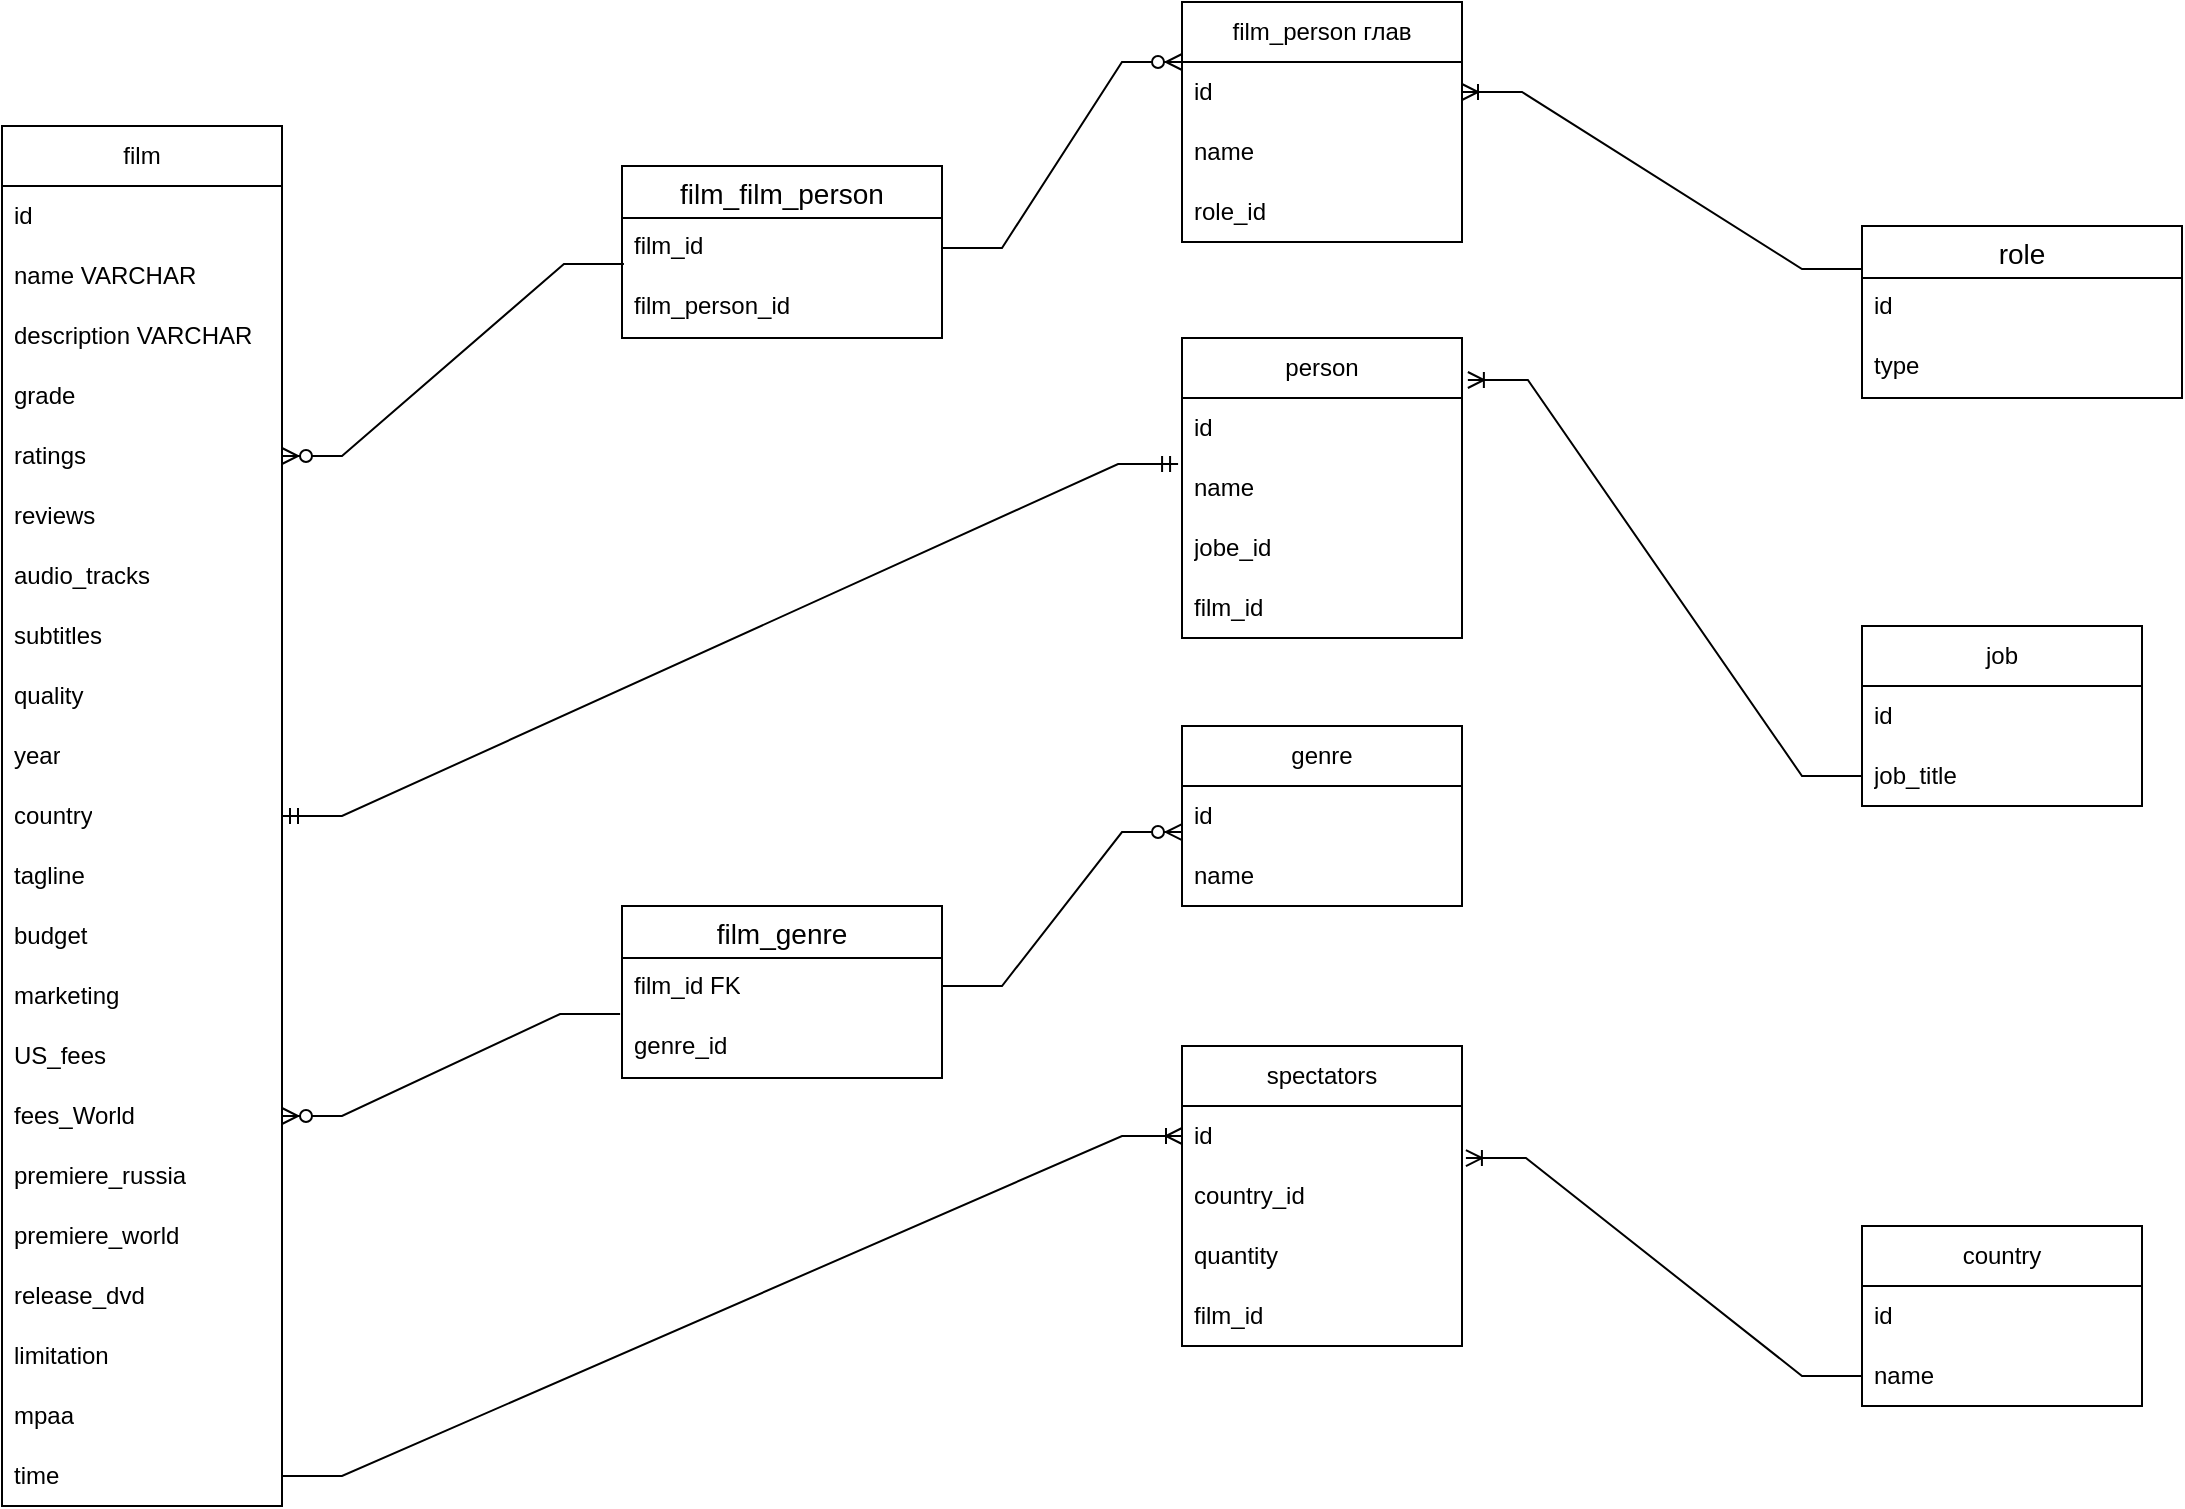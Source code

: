 <mxfile version="21.0.6" type="device"><diagram id="C5RBs43oDa-KdzZeNtuy" name="Page-1"><mxGraphModel dx="664" dy="769" grid="1" gridSize="10" guides="1" tooltips="1" connect="1" arrows="1" fold="1" page="1" pageScale="1" pageWidth="827" pageHeight="1169" math="0" shadow="0"><root><mxCell id="WIyWlLk6GJQsqaUBKTNV-0"/><mxCell id="WIyWlLk6GJQsqaUBKTNV-1" parent="WIyWlLk6GJQsqaUBKTNV-0"/><mxCell id="C6LPRwaLIZwMEpCzqqFH-5" value="film" style="swimlane;fontStyle=0;childLayout=stackLayout;horizontal=1;startSize=30;horizontalStack=0;resizeParent=1;resizeParentMax=0;resizeLast=0;collapsible=1;marginBottom=0;whiteSpace=wrap;html=1;" parent="WIyWlLk6GJQsqaUBKTNV-1" vertex="1"><mxGeometry x="30" y="90" width="140" height="690" as="geometry"/></mxCell><mxCell id="C6LPRwaLIZwMEpCzqqFH-6" value="id" style="text;strokeColor=none;fillColor=none;align=left;verticalAlign=middle;spacingLeft=4;spacingRight=4;overflow=hidden;points=[[0,0.5],[1,0.5]];portConstraint=eastwest;rotatable=0;whiteSpace=wrap;html=1;" parent="C6LPRwaLIZwMEpCzqqFH-5" vertex="1"><mxGeometry y="30" width="140" height="30" as="geometry"/></mxCell><mxCell id="C6LPRwaLIZwMEpCzqqFH-7" value="name&amp;nbsp;VARCHAR" style="text;strokeColor=none;fillColor=none;align=left;verticalAlign=middle;spacingLeft=4;spacingRight=4;overflow=hidden;points=[[0,0.5],[1,0.5]];portConstraint=eastwest;rotatable=0;whiteSpace=wrap;html=1;" parent="C6LPRwaLIZwMEpCzqqFH-5" vertex="1"><mxGeometry y="60" width="140" height="30" as="geometry"/></mxCell><mxCell id="C6LPRwaLIZwMEpCzqqFH-8" value="description VARCHAR" style="text;strokeColor=none;fillColor=none;align=left;verticalAlign=middle;spacingLeft=4;spacingRight=4;overflow=hidden;points=[[0,0.5],[1,0.5]];portConstraint=eastwest;rotatable=0;whiteSpace=wrap;html=1;" parent="C6LPRwaLIZwMEpCzqqFH-5" vertex="1"><mxGeometry y="90" width="140" height="30" as="geometry"/></mxCell><mxCell id="C6LPRwaLIZwMEpCzqqFH-21" value="grade" style="text;strokeColor=none;fillColor=none;align=left;verticalAlign=middle;spacingLeft=4;spacingRight=4;overflow=hidden;points=[[0,0.5],[1,0.5]];portConstraint=eastwest;rotatable=0;whiteSpace=wrap;html=1;" parent="C6LPRwaLIZwMEpCzqqFH-5" vertex="1"><mxGeometry y="120" width="140" height="30" as="geometry"/></mxCell><mxCell id="oGWtcO4WPjWQ04XYRp6k-0" value="ratings" style="text;strokeColor=none;fillColor=none;align=left;verticalAlign=middle;spacingLeft=4;spacingRight=4;overflow=hidden;points=[[0,0.5],[1,0.5]];portConstraint=eastwest;rotatable=0;whiteSpace=wrap;html=1;" parent="C6LPRwaLIZwMEpCzqqFH-5" vertex="1"><mxGeometry y="150" width="140" height="30" as="geometry"/></mxCell><mxCell id="C6LPRwaLIZwMEpCzqqFH-24" value="reviews" style="text;strokeColor=none;fillColor=none;align=left;verticalAlign=middle;spacingLeft=4;spacingRight=4;overflow=hidden;points=[[0,0.5],[1,0.5]];portConstraint=eastwest;rotatable=0;whiteSpace=wrap;html=1;" parent="C6LPRwaLIZwMEpCzqqFH-5" vertex="1"><mxGeometry y="180" width="140" height="30" as="geometry"/></mxCell><mxCell id="oGWtcO4WPjWQ04XYRp6k-1" value="audio_tracks" style="text;strokeColor=none;fillColor=none;align=left;verticalAlign=middle;spacingLeft=4;spacingRight=4;overflow=hidden;points=[[0,0.5],[1,0.5]];portConstraint=eastwest;rotatable=0;whiteSpace=wrap;html=1;" parent="C6LPRwaLIZwMEpCzqqFH-5" vertex="1"><mxGeometry y="210" width="140" height="30" as="geometry"/></mxCell><mxCell id="C6LPRwaLIZwMEpCzqqFH-27" value="subtitles" style="text;strokeColor=none;fillColor=none;align=left;verticalAlign=middle;spacingLeft=4;spacingRight=4;overflow=hidden;points=[[0,0.5],[1,0.5]];portConstraint=eastwest;rotatable=0;whiteSpace=wrap;html=1;" parent="C6LPRwaLIZwMEpCzqqFH-5" vertex="1"><mxGeometry y="240" width="140" height="30" as="geometry"/></mxCell><mxCell id="C6LPRwaLIZwMEpCzqqFH-35" value="quality" style="text;strokeColor=none;fillColor=none;align=left;verticalAlign=middle;spacingLeft=4;spacingRight=4;overflow=hidden;points=[[0,0.5],[1,0.5]];portConstraint=eastwest;rotatable=0;whiteSpace=wrap;html=1;" parent="C6LPRwaLIZwMEpCzqqFH-5" vertex="1"><mxGeometry y="270" width="140" height="30" as="geometry"/></mxCell><mxCell id="C6LPRwaLIZwMEpCzqqFH-36" value="year" style="text;strokeColor=none;fillColor=none;align=left;verticalAlign=middle;spacingLeft=4;spacingRight=4;overflow=hidden;points=[[0,0.5],[1,0.5]];portConstraint=eastwest;rotatable=0;whiteSpace=wrap;html=1;" parent="C6LPRwaLIZwMEpCzqqFH-5" vertex="1"><mxGeometry y="300" width="140" height="30" as="geometry"/></mxCell><mxCell id="C6LPRwaLIZwMEpCzqqFH-37" value="country" style="text;strokeColor=none;fillColor=none;align=left;verticalAlign=middle;spacingLeft=4;spacingRight=4;overflow=hidden;points=[[0,0.5],[1,0.5]];portConstraint=eastwest;rotatable=0;whiteSpace=wrap;html=1;" parent="C6LPRwaLIZwMEpCzqqFH-5" vertex="1"><mxGeometry y="330" width="140" height="30" as="geometry"/></mxCell><mxCell id="C6LPRwaLIZwMEpCzqqFH-38" value="tagline" style="text;strokeColor=none;fillColor=none;align=left;verticalAlign=middle;spacingLeft=4;spacingRight=4;overflow=hidden;points=[[0,0.5],[1,0.5]];portConstraint=eastwest;rotatable=0;whiteSpace=wrap;html=1;" parent="C6LPRwaLIZwMEpCzqqFH-5" vertex="1"><mxGeometry y="360" width="140" height="30" as="geometry"/></mxCell><mxCell id="C6LPRwaLIZwMEpCzqqFH-40" value="budget" style="text;strokeColor=none;fillColor=none;align=left;verticalAlign=middle;spacingLeft=4;spacingRight=4;overflow=hidden;points=[[0,0.5],[1,0.5]];portConstraint=eastwest;rotatable=0;whiteSpace=wrap;html=1;" parent="C6LPRwaLIZwMEpCzqqFH-5" vertex="1"><mxGeometry y="390" width="140" height="30" as="geometry"/></mxCell><mxCell id="C6LPRwaLIZwMEpCzqqFH-41" value="marketing" style="text;strokeColor=none;fillColor=none;align=left;verticalAlign=middle;spacingLeft=4;spacingRight=4;overflow=hidden;points=[[0,0.5],[1,0.5]];portConstraint=eastwest;rotatable=0;whiteSpace=wrap;html=1;" parent="C6LPRwaLIZwMEpCzqqFH-5" vertex="1"><mxGeometry y="420" width="140" height="30" as="geometry"/></mxCell><mxCell id="C6LPRwaLIZwMEpCzqqFH-42" value="US_fees" style="text;strokeColor=none;fillColor=none;align=left;verticalAlign=middle;spacingLeft=4;spacingRight=4;overflow=hidden;points=[[0,0.5],[1,0.5]];portConstraint=eastwest;rotatable=0;whiteSpace=wrap;html=1;" parent="C6LPRwaLIZwMEpCzqqFH-5" vertex="1"><mxGeometry y="450" width="140" height="30" as="geometry"/></mxCell><mxCell id="C6LPRwaLIZwMEpCzqqFH-44" value="fees_World" style="text;strokeColor=none;fillColor=none;align=left;verticalAlign=middle;spacingLeft=4;spacingRight=4;overflow=hidden;points=[[0,0.5],[1,0.5]];portConstraint=eastwest;rotatable=0;whiteSpace=wrap;html=1;" parent="C6LPRwaLIZwMEpCzqqFH-5" vertex="1"><mxGeometry y="480" width="140" height="30" as="geometry"/></mxCell><mxCell id="C6LPRwaLIZwMEpCzqqFH-110" value="premiere_russia" style="text;strokeColor=none;fillColor=none;align=left;verticalAlign=middle;spacingLeft=4;spacingRight=4;overflow=hidden;points=[[0,0.5],[1,0.5]];portConstraint=eastwest;rotatable=0;whiteSpace=wrap;html=1;" parent="C6LPRwaLIZwMEpCzqqFH-5" vertex="1"><mxGeometry y="510" width="140" height="30" as="geometry"/></mxCell><mxCell id="C6LPRwaLIZwMEpCzqqFH-111" value="premiere_world" style="text;strokeColor=none;fillColor=none;align=left;verticalAlign=middle;spacingLeft=4;spacingRight=4;overflow=hidden;points=[[0,0.5],[1,0.5]];portConstraint=eastwest;rotatable=0;whiteSpace=wrap;html=1;" parent="C6LPRwaLIZwMEpCzqqFH-5" vertex="1"><mxGeometry y="540" width="140" height="30" as="geometry"/></mxCell><mxCell id="C6LPRwaLIZwMEpCzqqFH-112" value="release_dvd" style="text;strokeColor=none;fillColor=none;align=left;verticalAlign=middle;spacingLeft=4;spacingRight=4;overflow=hidden;points=[[0,0.5],[1,0.5]];portConstraint=eastwest;rotatable=0;whiteSpace=wrap;html=1;" parent="C6LPRwaLIZwMEpCzqqFH-5" vertex="1"><mxGeometry y="570" width="140" height="30" as="geometry"/></mxCell><mxCell id="C6LPRwaLIZwMEpCzqqFH-106" value="limitation" style="text;strokeColor=none;fillColor=none;align=left;verticalAlign=middle;spacingLeft=4;spacingRight=4;overflow=hidden;points=[[0,0.5],[1,0.5]];portConstraint=eastwest;rotatable=0;whiteSpace=wrap;html=1;" parent="C6LPRwaLIZwMEpCzqqFH-5" vertex="1"><mxGeometry y="600" width="140" height="30" as="geometry"/></mxCell><mxCell id="XQ3z4-KCLDXHB4IU5xwX-8" value="mpaa" style="text;strokeColor=none;fillColor=none;align=left;verticalAlign=middle;spacingLeft=4;spacingRight=4;overflow=hidden;points=[[0,0.5],[1,0.5]];portConstraint=eastwest;rotatable=0;whiteSpace=wrap;html=1;" parent="C6LPRwaLIZwMEpCzqqFH-5" vertex="1"><mxGeometry y="630" width="140" height="30" as="geometry"/></mxCell><mxCell id="C6LPRwaLIZwMEpCzqqFH-45" value="time" style="text;strokeColor=none;fillColor=none;align=left;verticalAlign=middle;spacingLeft=4;spacingRight=4;overflow=hidden;points=[[0,0.5],[1,0.5]];portConstraint=eastwest;rotatable=0;whiteSpace=wrap;html=1;" parent="C6LPRwaLIZwMEpCzqqFH-5" vertex="1"><mxGeometry y="660" width="140" height="30" as="geometry"/></mxCell><mxCell id="C6LPRwaLIZwMEpCzqqFH-9" value="job" style="swimlane;fontStyle=0;childLayout=stackLayout;horizontal=1;startSize=30;horizontalStack=0;resizeParent=1;resizeParentMax=0;resizeLast=0;collapsible=1;marginBottom=0;whiteSpace=wrap;html=1;" parent="WIyWlLk6GJQsqaUBKTNV-1" vertex="1"><mxGeometry x="960" y="340" width="140" height="90" as="geometry"/></mxCell><mxCell id="C6LPRwaLIZwMEpCzqqFH-10" value="id" style="text;strokeColor=none;fillColor=none;align=left;verticalAlign=middle;spacingLeft=4;spacingRight=4;overflow=hidden;points=[[0,0.5],[1,0.5]];portConstraint=eastwest;rotatable=0;whiteSpace=wrap;html=1;" parent="C6LPRwaLIZwMEpCzqqFH-9" vertex="1"><mxGeometry y="30" width="140" height="30" as="geometry"/></mxCell><mxCell id="C6LPRwaLIZwMEpCzqqFH-11" value="job_title" style="text;strokeColor=none;fillColor=none;align=left;verticalAlign=middle;spacingLeft=4;spacingRight=4;overflow=hidden;points=[[0,0.5],[1,0.5]];portConstraint=eastwest;rotatable=0;whiteSpace=wrap;html=1;" parent="C6LPRwaLIZwMEpCzqqFH-9" vertex="1"><mxGeometry y="60" width="140" height="30" as="geometry"/></mxCell><mxCell id="C6LPRwaLIZwMEpCzqqFH-13" value="film_person глав" style="swimlane;fontStyle=0;childLayout=stackLayout;horizontal=1;startSize=30;horizontalStack=0;resizeParent=1;resizeParentMax=0;resizeLast=0;collapsible=1;marginBottom=0;whiteSpace=wrap;html=1;" parent="WIyWlLk6GJQsqaUBKTNV-1" vertex="1"><mxGeometry x="620" y="28" width="140" height="120" as="geometry"/></mxCell><mxCell id="C6LPRwaLIZwMEpCzqqFH-14" value="id" style="text;strokeColor=none;fillColor=none;align=left;verticalAlign=middle;spacingLeft=4;spacingRight=4;overflow=hidden;points=[[0,0.5],[1,0.5]];portConstraint=eastwest;rotatable=0;whiteSpace=wrap;html=1;" parent="C6LPRwaLIZwMEpCzqqFH-13" vertex="1"><mxGeometry y="30" width="140" height="30" as="geometry"/></mxCell><mxCell id="C6LPRwaLIZwMEpCzqqFH-15" value="name" style="text;strokeColor=none;fillColor=none;align=left;verticalAlign=middle;spacingLeft=4;spacingRight=4;overflow=hidden;points=[[0,0.5],[1,0.5]];portConstraint=eastwest;rotatable=0;whiteSpace=wrap;html=1;" parent="C6LPRwaLIZwMEpCzqqFH-13" vertex="1"><mxGeometry y="60" width="140" height="30" as="geometry"/></mxCell><mxCell id="XQ3z4-KCLDXHB4IU5xwX-9" value="role_id" style="text;strokeColor=none;fillColor=none;align=left;verticalAlign=middle;spacingLeft=4;spacingRight=4;overflow=hidden;points=[[0,0.5],[1,0.5]];portConstraint=eastwest;rotatable=0;whiteSpace=wrap;html=1;" parent="C6LPRwaLIZwMEpCzqqFH-13" vertex="1"><mxGeometry y="90" width="140" height="30" as="geometry"/></mxCell><mxCell id="C6LPRwaLIZwMEpCzqqFH-17" value="genre" style="swimlane;fontStyle=0;childLayout=stackLayout;horizontal=1;startSize=30;horizontalStack=0;resizeParent=1;resizeParentMax=0;resizeLast=0;collapsible=1;marginBottom=0;whiteSpace=wrap;html=1;" parent="WIyWlLk6GJQsqaUBKTNV-1" vertex="1"><mxGeometry x="620" y="390" width="140" height="90" as="geometry"/></mxCell><mxCell id="C6LPRwaLIZwMEpCzqqFH-63" value="id" style="text;strokeColor=none;fillColor=none;align=left;verticalAlign=middle;spacingLeft=4;spacingRight=4;overflow=hidden;points=[[0,0.5],[1,0.5]];portConstraint=eastwest;rotatable=0;whiteSpace=wrap;html=1;" parent="C6LPRwaLIZwMEpCzqqFH-17" vertex="1"><mxGeometry y="30" width="140" height="30" as="geometry"/></mxCell><mxCell id="C6LPRwaLIZwMEpCzqqFH-92" value="name" style="text;strokeColor=none;fillColor=none;align=left;verticalAlign=middle;spacingLeft=4;spacingRight=4;overflow=hidden;points=[[0,0.5],[1,0.5]];portConstraint=eastwest;rotatable=0;whiteSpace=wrap;html=1;" parent="C6LPRwaLIZwMEpCzqqFH-17" vertex="1"><mxGeometry y="60" width="140" height="30" as="geometry"/></mxCell><mxCell id="C6LPRwaLIZwMEpCzqqFH-59" value="" style="edgeStyle=entityRelationEdgeStyle;fontSize=12;html=1;endArrow=ERmandOne;startArrow=ERmandOne;rounded=0;exitX=1;exitY=0.5;exitDx=0;exitDy=0;entryX=-0.014;entryY=0.1;entryDx=0;entryDy=0;entryPerimeter=0;" parent="WIyWlLk6GJQsqaUBKTNV-1" source="C6LPRwaLIZwMEpCzqqFH-37" edge="1"><mxGeometry width="100" height="100" relative="1" as="geometry"><mxPoint x="170" y="370" as="sourcePoint"/><mxPoint x="618.04" y="259" as="targetPoint"/></mxGeometry></mxCell><mxCell id="C6LPRwaLIZwMEpCzqqFH-77" value="film_film_person" style="swimlane;fontStyle=0;childLayout=stackLayout;horizontal=1;startSize=26;horizontalStack=0;resizeParent=1;resizeParentMax=0;resizeLast=0;collapsible=1;marginBottom=0;align=center;fontSize=14;" parent="WIyWlLk6GJQsqaUBKTNV-1" vertex="1"><mxGeometry x="340" y="110" width="160" height="86" as="geometry"/></mxCell><mxCell id="C6LPRwaLIZwMEpCzqqFH-78" value="film_id" style="text;strokeColor=none;fillColor=none;spacingLeft=4;spacingRight=4;overflow=hidden;rotatable=0;points=[[0,0.5],[1,0.5]];portConstraint=eastwest;fontSize=12;whiteSpace=wrap;html=1;" parent="C6LPRwaLIZwMEpCzqqFH-77" vertex="1"><mxGeometry y="26" width="160" height="30" as="geometry"/></mxCell><mxCell id="C6LPRwaLIZwMEpCzqqFH-79" value="film_person_id" style="text;strokeColor=none;fillColor=none;spacingLeft=4;spacingRight=4;overflow=hidden;rotatable=0;points=[[0,0.5],[1,0.5]];portConstraint=eastwest;fontSize=12;whiteSpace=wrap;html=1;" parent="C6LPRwaLIZwMEpCzqqFH-77" vertex="1"><mxGeometry y="56" width="160" height="30" as="geometry"/></mxCell><mxCell id="C6LPRwaLIZwMEpCzqqFH-82" value="film_genre" style="swimlane;fontStyle=0;childLayout=stackLayout;horizontal=1;startSize=26;horizontalStack=0;resizeParent=1;resizeParentMax=0;resizeLast=0;collapsible=1;marginBottom=0;align=center;fontSize=14;" parent="WIyWlLk6GJQsqaUBKTNV-1" vertex="1"><mxGeometry x="340" y="480" width="160" height="86" as="geometry"/></mxCell><mxCell id="C6LPRwaLIZwMEpCzqqFH-83" value="film_id FK" style="text;strokeColor=none;fillColor=none;spacingLeft=4;spacingRight=4;overflow=hidden;rotatable=0;points=[[0,0.5],[1,0.5]];portConstraint=eastwest;fontSize=12;whiteSpace=wrap;html=1;" parent="C6LPRwaLIZwMEpCzqqFH-82" vertex="1"><mxGeometry y="26" width="160" height="30" as="geometry"/></mxCell><mxCell id="C6LPRwaLIZwMEpCzqqFH-84" value="genre_id" style="text;strokeColor=none;fillColor=none;spacingLeft=4;spacingRight=4;overflow=hidden;rotatable=0;points=[[0,0.5],[1,0.5]];portConstraint=eastwest;fontSize=12;whiteSpace=wrap;html=1;" parent="C6LPRwaLIZwMEpCzqqFH-82" vertex="1"><mxGeometry y="56" width="160" height="30" as="geometry"/></mxCell><mxCell id="oGWtcO4WPjWQ04XYRp6k-10" value="spectators" style="swimlane;fontStyle=0;childLayout=stackLayout;horizontal=1;startSize=30;horizontalStack=0;resizeParent=1;resizeParentMax=0;resizeLast=0;collapsible=1;marginBottom=0;whiteSpace=wrap;html=1;" parent="WIyWlLk6GJQsqaUBKTNV-1" vertex="1"><mxGeometry x="620" y="550" width="140" height="150" as="geometry"/></mxCell><mxCell id="oGWtcO4WPjWQ04XYRp6k-11" value="id" style="text;strokeColor=none;fillColor=none;align=left;verticalAlign=middle;spacingLeft=4;spacingRight=4;overflow=hidden;points=[[0,0.5],[1,0.5]];portConstraint=eastwest;rotatable=0;whiteSpace=wrap;html=1;" parent="oGWtcO4WPjWQ04XYRp6k-10" vertex="1"><mxGeometry y="30" width="140" height="30" as="geometry"/></mxCell><mxCell id="oGWtcO4WPjWQ04XYRp6k-12" value="country_id" style="text;strokeColor=none;fillColor=none;align=left;verticalAlign=middle;spacingLeft=4;spacingRight=4;overflow=hidden;points=[[0,0.5],[1,0.5]];portConstraint=eastwest;rotatable=0;whiteSpace=wrap;html=1;" parent="oGWtcO4WPjWQ04XYRp6k-10" vertex="1"><mxGeometry y="60" width="140" height="30" as="geometry"/></mxCell><mxCell id="oGWtcO4WPjWQ04XYRp6k-13" value="quantity" style="text;strokeColor=none;fillColor=none;align=left;verticalAlign=middle;spacingLeft=4;spacingRight=4;overflow=hidden;points=[[0,0.5],[1,0.5]];portConstraint=eastwest;rotatable=0;whiteSpace=wrap;html=1;" parent="oGWtcO4WPjWQ04XYRp6k-10" vertex="1"><mxGeometry y="90" width="140" height="30" as="geometry"/></mxCell><mxCell id="oGWtcO4WPjWQ04XYRp6k-15" value="film_id" style="text;strokeColor=none;fillColor=none;align=left;verticalAlign=middle;spacingLeft=4;spacingRight=4;overflow=hidden;points=[[0,0.5],[1,0.5]];portConstraint=eastwest;rotatable=0;whiteSpace=wrap;html=1;" parent="oGWtcO4WPjWQ04XYRp6k-10" vertex="1"><mxGeometry y="120" width="140" height="30" as="geometry"/></mxCell><mxCell id="oGWtcO4WPjWQ04XYRp6k-20" value="person" style="swimlane;fontStyle=0;childLayout=stackLayout;horizontal=1;startSize=30;horizontalStack=0;resizeParent=1;resizeParentMax=0;resizeLast=0;collapsible=1;marginBottom=0;whiteSpace=wrap;html=1;" parent="WIyWlLk6GJQsqaUBKTNV-1" vertex="1"><mxGeometry x="620" y="196" width="140" height="150" as="geometry"/></mxCell><mxCell id="oGWtcO4WPjWQ04XYRp6k-21" value="id" style="text;strokeColor=none;fillColor=none;align=left;verticalAlign=middle;spacingLeft=4;spacingRight=4;overflow=hidden;points=[[0,0.5],[1,0.5]];portConstraint=eastwest;rotatable=0;whiteSpace=wrap;html=1;" parent="oGWtcO4WPjWQ04XYRp6k-20" vertex="1"><mxGeometry y="30" width="140" height="30" as="geometry"/></mxCell><mxCell id="oGWtcO4WPjWQ04XYRp6k-29" value="name" style="text;strokeColor=none;fillColor=none;align=left;verticalAlign=middle;spacingLeft=4;spacingRight=4;overflow=hidden;points=[[0,0.5],[1,0.5]];portConstraint=eastwest;rotatable=0;whiteSpace=wrap;html=1;" parent="oGWtcO4WPjWQ04XYRp6k-20" vertex="1"><mxGeometry y="60" width="140" height="30" as="geometry"/></mxCell><mxCell id="oGWtcO4WPjWQ04XYRp6k-30" value="jobe_id" style="text;strokeColor=none;fillColor=none;align=left;verticalAlign=middle;spacingLeft=4;spacingRight=4;overflow=hidden;points=[[0,0.5],[1,0.5]];portConstraint=eastwest;rotatable=0;whiteSpace=wrap;html=1;" parent="oGWtcO4WPjWQ04XYRp6k-20" vertex="1"><mxGeometry y="90" width="140" height="30" as="geometry"/></mxCell><mxCell id="ofYyQ9cfl7C_oWSfuRiN-4" value="film_id" style="text;strokeColor=none;fillColor=none;align=left;verticalAlign=middle;spacingLeft=4;spacingRight=4;overflow=hidden;points=[[0,0.5],[1,0.5]];portConstraint=eastwest;rotatable=0;whiteSpace=wrap;html=1;" parent="oGWtcO4WPjWQ04XYRp6k-20" vertex="1"><mxGeometry y="120" width="140" height="30" as="geometry"/></mxCell><mxCell id="ofYyQ9cfl7C_oWSfuRiN-2" value="" style="edgeStyle=entityRelationEdgeStyle;fontSize=12;html=1;endArrow=ERzeroToMany;endFill=1;rounded=0;exitX=1;exitY=0.5;exitDx=0;exitDy=0;entryX=0;entryY=0.25;entryDx=0;entryDy=0;" parent="WIyWlLk6GJQsqaUBKTNV-1" source="C6LPRwaLIZwMEpCzqqFH-78" target="C6LPRwaLIZwMEpCzqqFH-13" edge="1"><mxGeometry width="100" height="100" relative="1" as="geometry"><mxPoint x="480" y="60" as="sourcePoint"/><mxPoint x="620" y="125" as="targetPoint"/></mxGeometry></mxCell><mxCell id="ofYyQ9cfl7C_oWSfuRiN-3" value="" style="edgeStyle=entityRelationEdgeStyle;fontSize=12;html=1;endArrow=ERzeroToMany;endFill=1;rounded=0;exitX=0.006;exitY=0.767;exitDx=0;exitDy=0;exitPerimeter=0;" parent="WIyWlLk6GJQsqaUBKTNV-1" source="C6LPRwaLIZwMEpCzqqFH-78" target="oGWtcO4WPjWQ04XYRp6k-0" edge="1"><mxGeometry width="100" height="100" relative="1" as="geometry"><mxPoint x="230" y="110" as="sourcePoint"/><mxPoint x="330" y="10" as="targetPoint"/></mxGeometry></mxCell><mxCell id="ofYyQ9cfl7C_oWSfuRiN-5" value="" style="edgeStyle=entityRelationEdgeStyle;fontSize=12;html=1;endArrow=ERoneToMany;rounded=0;exitX=0;exitY=0.5;exitDx=0;exitDy=0;entryX=1.021;entryY=0.14;entryDx=0;entryDy=0;entryPerimeter=0;" parent="WIyWlLk6GJQsqaUBKTNV-1" source="C6LPRwaLIZwMEpCzqqFH-11" target="oGWtcO4WPjWQ04XYRp6k-20" edge="1"><mxGeometry width="100" height="100" relative="1" as="geometry"><mxPoint x="1060" y="355" as="sourcePoint"/><mxPoint x="760" y="260" as="targetPoint"/></mxGeometry></mxCell><mxCell id="ofYyQ9cfl7C_oWSfuRiN-6" value="role" style="swimlane;fontStyle=0;childLayout=stackLayout;horizontal=1;startSize=26;horizontalStack=0;resizeParent=1;resizeParentMax=0;resizeLast=0;collapsible=1;marginBottom=0;align=center;fontSize=14;" parent="WIyWlLk6GJQsqaUBKTNV-1" vertex="1"><mxGeometry x="960" y="140" width="160" height="86" as="geometry"/></mxCell><mxCell id="ofYyQ9cfl7C_oWSfuRiN-7" value="id" style="text;strokeColor=none;fillColor=none;spacingLeft=4;spacingRight=4;overflow=hidden;rotatable=0;points=[[0,0.5],[1,0.5]];portConstraint=eastwest;fontSize=12;whiteSpace=wrap;html=1;" parent="ofYyQ9cfl7C_oWSfuRiN-6" vertex="1"><mxGeometry y="26" width="160" height="30" as="geometry"/></mxCell><mxCell id="ofYyQ9cfl7C_oWSfuRiN-8" value="type" style="text;strokeColor=none;fillColor=none;spacingLeft=4;spacingRight=4;overflow=hidden;rotatable=0;points=[[0,0.5],[1,0.5]];portConstraint=eastwest;fontSize=12;whiteSpace=wrap;html=1;" parent="ofYyQ9cfl7C_oWSfuRiN-6" vertex="1"><mxGeometry y="56" width="160" height="30" as="geometry"/></mxCell><mxCell id="ofYyQ9cfl7C_oWSfuRiN-10" value="" style="edgeStyle=entityRelationEdgeStyle;fontSize=12;html=1;endArrow=ERoneToMany;rounded=0;exitX=0;exitY=0.25;exitDx=0;exitDy=0;" parent="WIyWlLk6GJQsqaUBKTNV-1" source="ofYyQ9cfl7C_oWSfuRiN-6" target="C6LPRwaLIZwMEpCzqqFH-14" edge="1"><mxGeometry width="100" height="100" relative="1" as="geometry"><mxPoint x="967" y="178" as="sourcePoint"/><mxPoint x="670" y="-20" as="targetPoint"/></mxGeometry></mxCell><mxCell id="XQ3z4-KCLDXHB4IU5xwX-0" value="country" style="swimlane;fontStyle=0;childLayout=stackLayout;horizontal=1;startSize=30;horizontalStack=0;resizeParent=1;resizeParentMax=0;resizeLast=0;collapsible=1;marginBottom=0;whiteSpace=wrap;html=1;" parent="WIyWlLk6GJQsqaUBKTNV-1" vertex="1"><mxGeometry x="960" y="640" width="140" height="90" as="geometry"/></mxCell><mxCell id="XQ3z4-KCLDXHB4IU5xwX-1" value="id" style="text;strokeColor=none;fillColor=none;align=left;verticalAlign=middle;spacingLeft=4;spacingRight=4;overflow=hidden;points=[[0,0.5],[1,0.5]];portConstraint=eastwest;rotatable=0;whiteSpace=wrap;html=1;" parent="XQ3z4-KCLDXHB4IU5xwX-0" vertex="1"><mxGeometry y="30" width="140" height="30" as="geometry"/></mxCell><mxCell id="XQ3z4-KCLDXHB4IU5xwX-2" value="name" style="text;strokeColor=none;fillColor=none;align=left;verticalAlign=middle;spacingLeft=4;spacingRight=4;overflow=hidden;points=[[0,0.5],[1,0.5]];portConstraint=eastwest;rotatable=0;whiteSpace=wrap;html=1;" parent="XQ3z4-KCLDXHB4IU5xwX-0" vertex="1"><mxGeometry y="60" width="140" height="30" as="geometry"/></mxCell><mxCell id="XQ3z4-KCLDXHB4IU5xwX-4" value="" style="edgeStyle=entityRelationEdgeStyle;fontSize=12;html=1;endArrow=ERoneToMany;rounded=0;exitX=0;exitY=0.5;exitDx=0;exitDy=0;entryX=1.014;entryY=0.867;entryDx=0;entryDy=0;entryPerimeter=0;" parent="WIyWlLk6GJQsqaUBKTNV-1" source="XQ3z4-KCLDXHB4IU5xwX-2" target="oGWtcO4WPjWQ04XYRp6k-11" edge="1"><mxGeometry width="100" height="100" relative="1" as="geometry"><mxPoint x="1050" y="695" as="sourcePoint"/><mxPoint x="750" y="450" as="targetPoint"/></mxGeometry></mxCell><mxCell id="XQ3z4-KCLDXHB4IU5xwX-5" value="" style="edgeStyle=entityRelationEdgeStyle;fontSize=12;html=1;endArrow=ERoneToMany;rounded=0;entryX=0;entryY=0.5;entryDx=0;entryDy=0;" parent="WIyWlLk6GJQsqaUBKTNV-1" source="C6LPRwaLIZwMEpCzqqFH-45" target="oGWtcO4WPjWQ04XYRp6k-11" edge="1"><mxGeometry width="100" height="100" relative="1" as="geometry"><mxPoint x="520" y="650" as="sourcePoint"/><mxPoint x="620" y="550" as="targetPoint"/></mxGeometry></mxCell><mxCell id="XQ3z4-KCLDXHB4IU5xwX-6" value="" style="edgeStyle=entityRelationEdgeStyle;fontSize=12;html=1;endArrow=ERzeroToMany;endFill=1;rounded=0;entryX=1;entryY=0.5;entryDx=0;entryDy=0;exitX=-0.006;exitY=-0.067;exitDx=0;exitDy=0;exitPerimeter=0;" parent="WIyWlLk6GJQsqaUBKTNV-1" source="C6LPRwaLIZwMEpCzqqFH-84" target="C6LPRwaLIZwMEpCzqqFH-44" edge="1"><mxGeometry width="100" height="100" relative="1" as="geometry"><mxPoint x="324" y="498.5" as="sourcePoint"/><mxPoint x="173" y="584.5" as="targetPoint"/></mxGeometry></mxCell><mxCell id="XQ3z4-KCLDXHB4IU5xwX-7" value="" style="edgeStyle=entityRelationEdgeStyle;fontSize=12;html=1;endArrow=ERzeroToMany;endFill=1;rounded=0;exitX=1;exitY=0.5;exitDx=0;exitDy=0;entryX=0;entryY=0.767;entryDx=0;entryDy=0;entryPerimeter=0;" parent="WIyWlLk6GJQsqaUBKTNV-1" target="C6LPRwaLIZwMEpCzqqFH-63" edge="1"><mxGeometry width="100" height="100" relative="1" as="geometry"><mxPoint x="500" y="520" as="sourcePoint"/><mxPoint x="640" y="500" as="targetPoint"/></mxGeometry></mxCell></root></mxGraphModel></diagram></mxfile>
